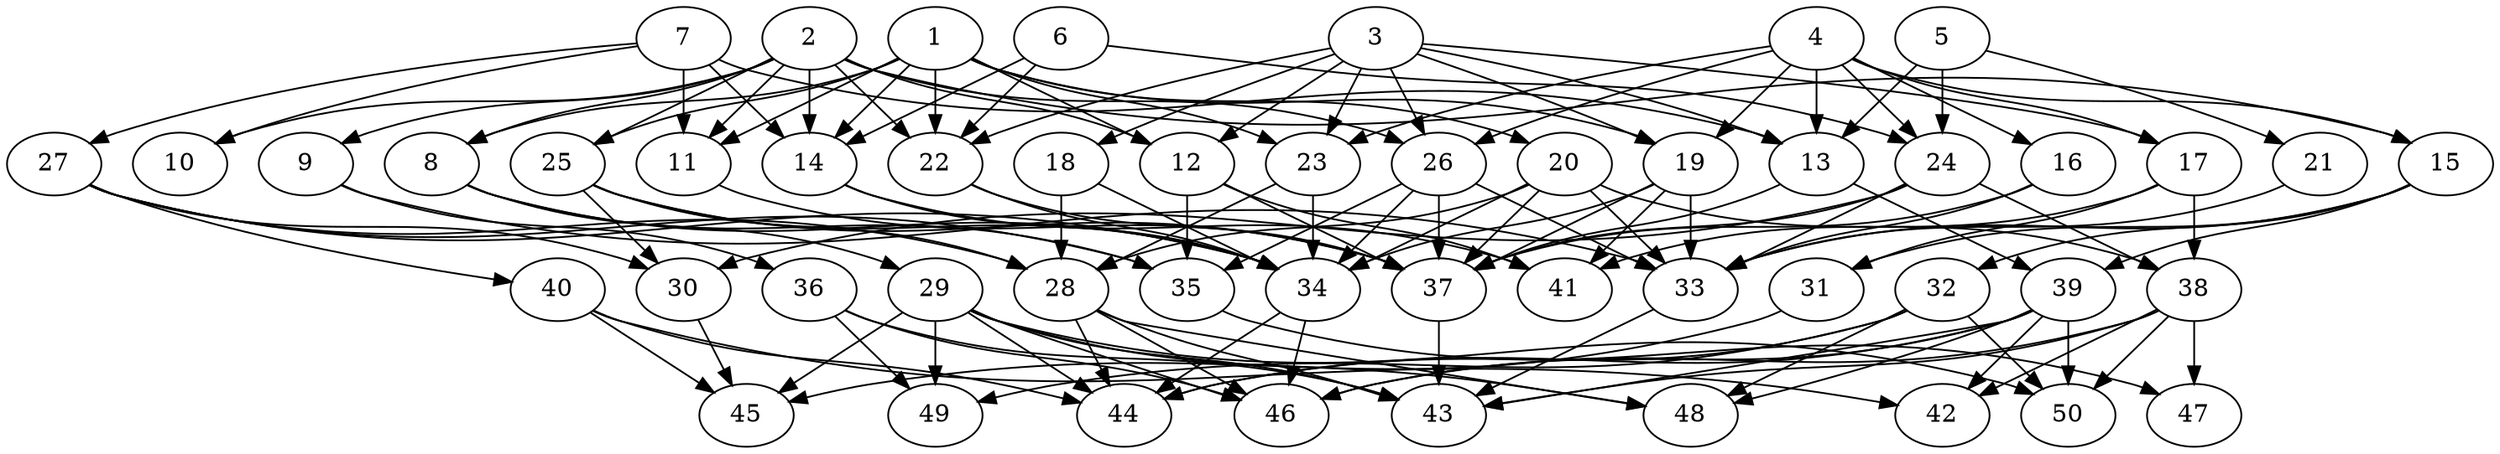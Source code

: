 // DAG automatically generated by daggen at Thu Oct  3 14:07:56 2019
// ./daggen --dot -n 50 --ccr 0.4 --fat 0.7 --regular 0.5 --density 0.5 --mindata 5242880 --maxdata 52428800 
digraph G {
  1 [size="21872640", alpha="0.19", expect_size="8749056"] 
  1 -> 8 [size ="8749056"]
  1 -> 11 [size ="8749056"]
  1 -> 12 [size ="8749056"]
  1 -> 14 [size ="8749056"]
  1 -> 19 [size ="8749056"]
  1 -> 20 [size ="8749056"]
  1 -> 22 [size ="8749056"]
  1 -> 23 [size ="8749056"]
  1 -> 25 [size ="8749056"]
  2 [size="120601600", alpha="0.06", expect_size="48240640"] 
  2 -> 8 [size ="48240640"]
  2 -> 9 [size ="48240640"]
  2 -> 10 [size ="48240640"]
  2 -> 11 [size ="48240640"]
  2 -> 12 [size ="48240640"]
  2 -> 14 [size ="48240640"]
  2 -> 15 [size ="48240640"]
  2 -> 22 [size ="48240640"]
  2 -> 25 [size ="48240640"]
  2 -> 26 [size ="48240640"]
  3 [size="61601280", alpha="0.00", expect_size="24640512"] 
  3 -> 12 [size ="24640512"]
  3 -> 13 [size ="24640512"]
  3 -> 17 [size ="24640512"]
  3 -> 18 [size ="24640512"]
  3 -> 19 [size ="24640512"]
  3 -> 22 [size ="24640512"]
  3 -> 23 [size ="24640512"]
  3 -> 26 [size ="24640512"]
  4 [size="94835200", alpha="0.10", expect_size="37934080"] 
  4 -> 13 [size ="37934080"]
  4 -> 15 [size ="37934080"]
  4 -> 16 [size ="37934080"]
  4 -> 17 [size ="37934080"]
  4 -> 19 [size ="37934080"]
  4 -> 23 [size ="37934080"]
  4 -> 24 [size ="37934080"]
  4 -> 26 [size ="37934080"]
  5 [size="36290560", alpha="0.11", expect_size="14516224"] 
  5 -> 13 [size ="14516224"]
  5 -> 21 [size ="14516224"]
  5 -> 24 [size ="14516224"]
  6 [size="42237440", alpha="0.14", expect_size="16894976"] 
  6 -> 14 [size ="16894976"]
  6 -> 22 [size ="16894976"]
  6 -> 24 [size ="16894976"]
  7 [size="90145280", alpha="0.20", expect_size="36058112"] 
  7 -> 10 [size ="36058112"]
  7 -> 11 [size ="36058112"]
  7 -> 13 [size ="36058112"]
  7 -> 14 [size ="36058112"]
  7 -> 27 [size ="36058112"]
  8 [size="24990720", alpha="0.13", expect_size="9996288"] 
  8 -> 29 [size ="9996288"]
  8 -> 34 [size ="9996288"]
  8 -> 35 [size ="9996288"]
  9 [size="13117440", alpha="0.04", expect_size="5246976"] 
  9 -> 33 [size ="5246976"]
  9 -> 36 [size ="5246976"]
  10 [size="14497280", alpha="0.14", expect_size="5798912"] 
  11 [size="60070400", alpha="0.02", expect_size="24028160"] 
  11 -> 37 [size ="24028160"]
  12 [size="54876160", alpha="0.15", expect_size="21950464"] 
  12 -> 35 [size ="21950464"]
  12 -> 37 [size ="21950464"]
  12 -> 41 [size ="21950464"]
  13 [size="87531520", alpha="0.02", expect_size="35012608"] 
  13 -> 37 [size ="35012608"]
  13 -> 39 [size ="35012608"]
  14 [size="89482240", alpha="0.07", expect_size="35792896"] 
  14 -> 34 [size ="35792896"]
  14 -> 41 [size ="35792896"]
  15 [size="33277440", alpha="0.04", expect_size="13310976"] 
  15 -> 31 [size ="13310976"]
  15 -> 32 [size ="13310976"]
  15 -> 33 [size ="13310976"]
  15 -> 39 [size ="13310976"]
  16 [size="97041920", alpha="0.06", expect_size="38816768"] 
  16 -> 33 [size ="38816768"]
  16 -> 37 [size ="38816768"]
  17 [size="63536640", alpha="0.03", expect_size="25414656"] 
  17 -> 31 [size ="25414656"]
  17 -> 38 [size ="25414656"]
  17 -> 41 [size ="25414656"]
  18 [size="60797440", alpha="0.06", expect_size="24318976"] 
  18 -> 28 [size ="24318976"]
  18 -> 34 [size ="24318976"]
  19 [size="19932160", alpha="0.15", expect_size="7972864"] 
  19 -> 33 [size ="7972864"]
  19 -> 34 [size ="7972864"]
  19 -> 37 [size ="7972864"]
  19 -> 41 [size ="7972864"]
  20 [size="43315200", alpha="0.02", expect_size="17326080"] 
  20 -> 28 [size ="17326080"]
  20 -> 33 [size ="17326080"]
  20 -> 34 [size ="17326080"]
  20 -> 37 [size ="17326080"]
  20 -> 38 [size ="17326080"]
  21 [size="124710400", alpha="0.10", expect_size="49884160"] 
  21 -> 33 [size ="49884160"]
  22 [size="19000320", alpha="0.16", expect_size="7600128"] 
  22 -> 34 [size ="7600128"]
  22 -> 37 [size ="7600128"]
  23 [size="106288640", alpha="0.10", expect_size="42515456"] 
  23 -> 28 [size ="42515456"]
  23 -> 34 [size ="42515456"]
  24 [size="116065280", alpha="0.18", expect_size="46426112"] 
  24 -> 30 [size ="46426112"]
  24 -> 33 [size ="46426112"]
  24 -> 37 [size ="46426112"]
  24 -> 38 [size ="46426112"]
  25 [size="40547840", alpha="0.10", expect_size="16219136"] 
  25 -> 28 [size ="16219136"]
  25 -> 30 [size ="16219136"]
  25 -> 34 [size ="16219136"]
  25 -> 37 [size ="16219136"]
  26 [size="61345280", alpha="0.07", expect_size="24538112"] 
  26 -> 33 [size ="24538112"]
  26 -> 34 [size ="24538112"]
  26 -> 35 [size ="24538112"]
  26 -> 37 [size ="24538112"]
  27 [size="94630400", alpha="0.17", expect_size="37852160"] 
  27 -> 28 [size ="37852160"]
  27 -> 30 [size ="37852160"]
  27 -> 34 [size ="37852160"]
  27 -> 35 [size ="37852160"]
  27 -> 40 [size ="37852160"]
  28 [size="111787520", alpha="0.10", expect_size="44715008"] 
  28 -> 43 [size ="44715008"]
  28 -> 44 [size ="44715008"]
  28 -> 46 [size ="44715008"]
  28 -> 48 [size ="44715008"]
  29 [size="30341120", alpha="0.02", expect_size="12136448"] 
  29 -> 43 [size ="12136448"]
  29 -> 44 [size ="12136448"]
  29 -> 45 [size ="12136448"]
  29 -> 46 [size ="12136448"]
  29 -> 48 [size ="12136448"]
  29 -> 49 [size ="12136448"]
  29 -> 50 [size ="12136448"]
  30 [size="120074240", alpha="0.14", expect_size="48029696"] 
  30 -> 45 [size ="48029696"]
  31 [size="129635840", alpha="0.15", expect_size="51854336"] 
  31 -> 45 [size ="51854336"]
  32 [size="67788800", alpha="0.02", expect_size="27115520"] 
  32 -> 44 [size ="27115520"]
  32 -> 48 [size ="27115520"]
  32 -> 49 [size ="27115520"]
  32 -> 50 [size ="27115520"]
  33 [size="42032640", alpha="0.02", expect_size="16813056"] 
  33 -> 43 [size ="16813056"]
  34 [size="100858880", alpha="0.15", expect_size="40343552"] 
  34 -> 44 [size ="40343552"]
  34 -> 46 [size ="40343552"]
  35 [size="90068480", alpha="0.11", expect_size="36027392"] 
  35 -> 47 [size ="36027392"]
  36 [size="32847360", alpha="0.02", expect_size="13138944"] 
  36 -> 43 [size ="13138944"]
  36 -> 46 [size ="13138944"]
  36 -> 49 [size ="13138944"]
  37 [size="76293120", alpha="0.01", expect_size="30517248"] 
  37 -> 43 [size ="30517248"]
  38 [size="61514240", alpha="0.09", expect_size="24605696"] 
  38 -> 42 [size ="24605696"]
  38 -> 43 [size ="24605696"]
  38 -> 46 [size ="24605696"]
  38 -> 47 [size ="24605696"]
  38 -> 50 [size ="24605696"]
  39 [size="118361600", alpha="0.17", expect_size="47344640"] 
  39 -> 42 [size ="47344640"]
  39 -> 43 [size ="47344640"]
  39 -> 44 [size ="47344640"]
  39 -> 46 [size ="47344640"]
  39 -> 48 [size ="47344640"]
  39 -> 50 [size ="47344640"]
  40 [size="128880640", alpha="0.10", expect_size="51552256"] 
  40 -> 42 [size ="51552256"]
  40 -> 44 [size ="51552256"]
  40 -> 45 [size ="51552256"]
  41 [size="94469120", alpha="0.03", expect_size="37787648"] 
  42 [size="62087680", alpha="0.16", expect_size="24835072"] 
  43 [size="73505280", alpha="0.06", expect_size="29402112"] 
  44 [size="85184000", alpha="0.12", expect_size="34073600"] 
  45 [size="55536640", alpha="0.04", expect_size="22214656"] 
  46 [size="122695680", alpha="0.03", expect_size="49078272"] 
  47 [size="16704000", alpha="0.17", expect_size="6681600"] 
  48 [size="23923200", alpha="0.07", expect_size="9569280"] 
  49 [size="74078720", alpha="0.20", expect_size="29631488"] 
  50 [size="56030720", alpha="0.11", expect_size="22412288"] 
}

